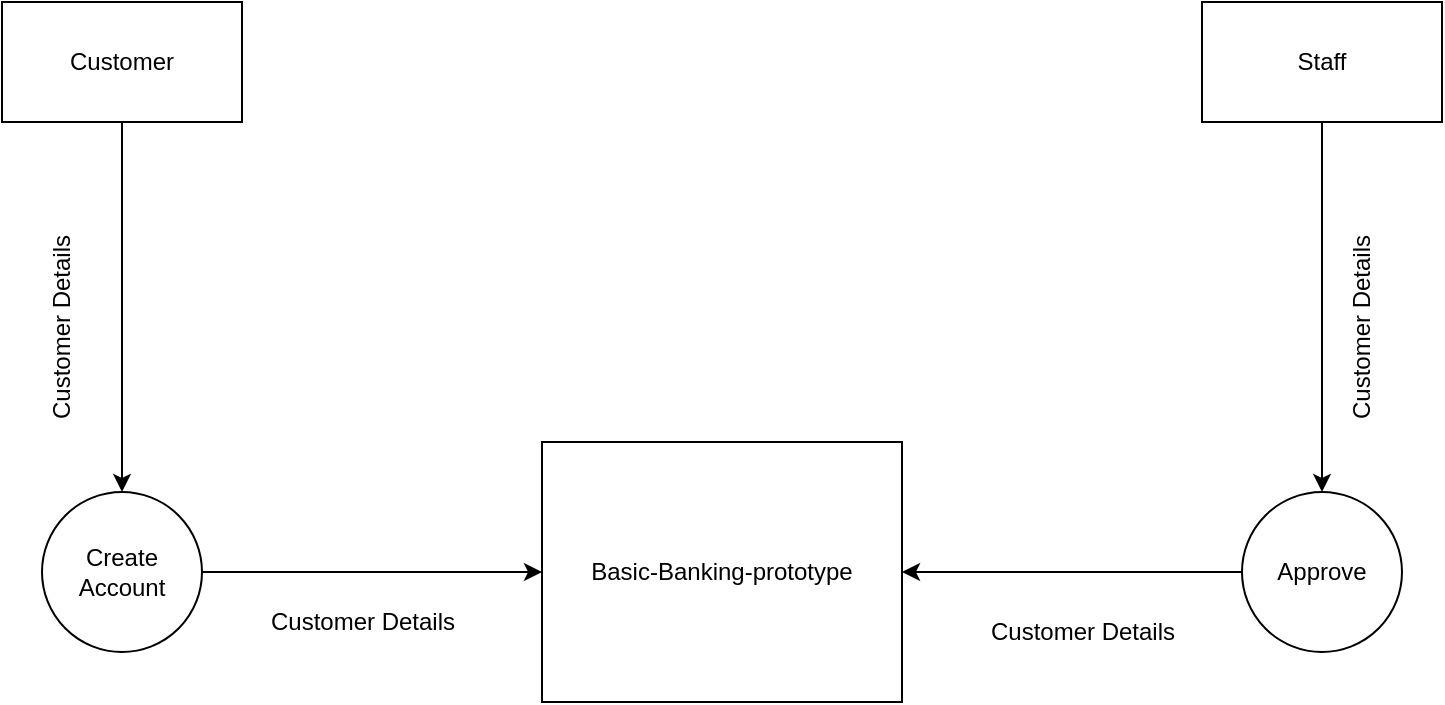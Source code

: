 <mxfile version="24.4.4" type="onedrive">
  <diagram name="Page-1" id="ZmU9KuF6e3FKLL1m9PnL">
    <mxGraphModel grid="1" page="1" gridSize="10" guides="1" tooltips="1" connect="1" arrows="1" fold="1" pageScale="1" pageWidth="850" pageHeight="1100" math="0" shadow="0">
      <root>
        <mxCell id="0" />
        <mxCell id="1" parent="0" />
        <mxCell id="KFDiG2fYiUBft_Zf2GF9-1" value="Basic-Banking-prototype" style="rounded=0;whiteSpace=wrap;html=1;" vertex="1" parent="1">
          <mxGeometry x="350" y="460" width="180" height="130" as="geometry" />
        </mxCell>
        <mxCell id="KFDiG2fYiUBft_Zf2GF9-9" style="edgeStyle=orthogonalEdgeStyle;rounded=0;orthogonalLoop=1;jettySize=auto;html=1;entryX=0.5;entryY=0;entryDx=0;entryDy=0;" edge="1" parent="1" source="KFDiG2fYiUBft_Zf2GF9-2" target="KFDiG2fYiUBft_Zf2GF9-5">
          <mxGeometry relative="1" as="geometry" />
        </mxCell>
        <mxCell id="KFDiG2fYiUBft_Zf2GF9-2" value="Staff" style="rounded=0;whiteSpace=wrap;html=1;" vertex="1" parent="1">
          <mxGeometry x="680" y="240" width="120" height="60" as="geometry" />
        </mxCell>
        <mxCell id="KFDiG2fYiUBft_Zf2GF9-7" style="edgeStyle=orthogonalEdgeStyle;rounded=0;orthogonalLoop=1;jettySize=auto;html=1;entryX=0.5;entryY=0;entryDx=0;entryDy=0;" edge="1" parent="1" source="KFDiG2fYiUBft_Zf2GF9-3" target="KFDiG2fYiUBft_Zf2GF9-4">
          <mxGeometry relative="1" as="geometry" />
        </mxCell>
        <mxCell id="KFDiG2fYiUBft_Zf2GF9-3" value="Customer" style="rounded=0;whiteSpace=wrap;html=1;" vertex="1" parent="1">
          <mxGeometry x="80" y="240" width="120" height="60" as="geometry" />
        </mxCell>
        <mxCell id="KFDiG2fYiUBft_Zf2GF9-8" style="edgeStyle=orthogonalEdgeStyle;rounded=0;orthogonalLoop=1;jettySize=auto;html=1;entryX=0;entryY=0.5;entryDx=0;entryDy=0;" edge="1" parent="1" source="KFDiG2fYiUBft_Zf2GF9-4" target="KFDiG2fYiUBft_Zf2GF9-1">
          <mxGeometry relative="1" as="geometry" />
        </mxCell>
        <mxCell id="KFDiG2fYiUBft_Zf2GF9-4" value="Create&lt;div&gt;Account&lt;/div&gt;" style="ellipse;whiteSpace=wrap;html=1;aspect=fixed;" vertex="1" parent="1">
          <mxGeometry x="100" y="485" width="80" height="80" as="geometry" />
        </mxCell>
        <mxCell id="KFDiG2fYiUBft_Zf2GF9-12" style="edgeStyle=orthogonalEdgeStyle;rounded=0;orthogonalLoop=1;jettySize=auto;html=1;entryX=1;entryY=0.5;entryDx=0;entryDy=0;" edge="1" parent="1" source="KFDiG2fYiUBft_Zf2GF9-5" target="KFDiG2fYiUBft_Zf2GF9-1">
          <mxGeometry relative="1" as="geometry" />
        </mxCell>
        <mxCell id="KFDiG2fYiUBft_Zf2GF9-5" value="Approve" style="ellipse;whiteSpace=wrap;html=1;aspect=fixed;" vertex="1" parent="1">
          <mxGeometry x="700" y="485" width="80" height="80" as="geometry" />
        </mxCell>
        <mxCell id="KFDiG2fYiUBft_Zf2GF9-13" value="Customer Details" style="text;html=1;align=center;verticalAlign=middle;resizable=0;points=[];autosize=1;strokeColor=none;fillColor=none;rotation=-90;" vertex="1" parent="1">
          <mxGeometry x="50" y="388" width="120" height="30" as="geometry" />
        </mxCell>
        <mxCell id="KFDiG2fYiUBft_Zf2GF9-17" value="Customer Details" style="text;html=1;align=center;verticalAlign=middle;resizable=0;points=[];autosize=1;strokeColor=none;fillColor=none;rotation=0;" vertex="1" parent="1">
          <mxGeometry x="200" y="535" width="120" height="30" as="geometry" />
        </mxCell>
        <mxCell id="KFDiG2fYiUBft_Zf2GF9-18" value="Customer Details" style="text;html=1;align=center;verticalAlign=middle;resizable=0;points=[];autosize=1;strokeColor=none;fillColor=none;rotation=0;" vertex="1" parent="1">
          <mxGeometry x="560" y="540" width="120" height="30" as="geometry" />
        </mxCell>
        <mxCell id="KFDiG2fYiUBft_Zf2GF9-19" value="Customer Details" style="text;html=1;align=center;verticalAlign=middle;resizable=0;points=[];autosize=1;strokeColor=none;fillColor=none;rotation=-90;" vertex="1" parent="1">
          <mxGeometry x="700" y="388" width="120" height="30" as="geometry" />
        </mxCell>
      </root>
    </mxGraphModel>
  </diagram>
</mxfile>
